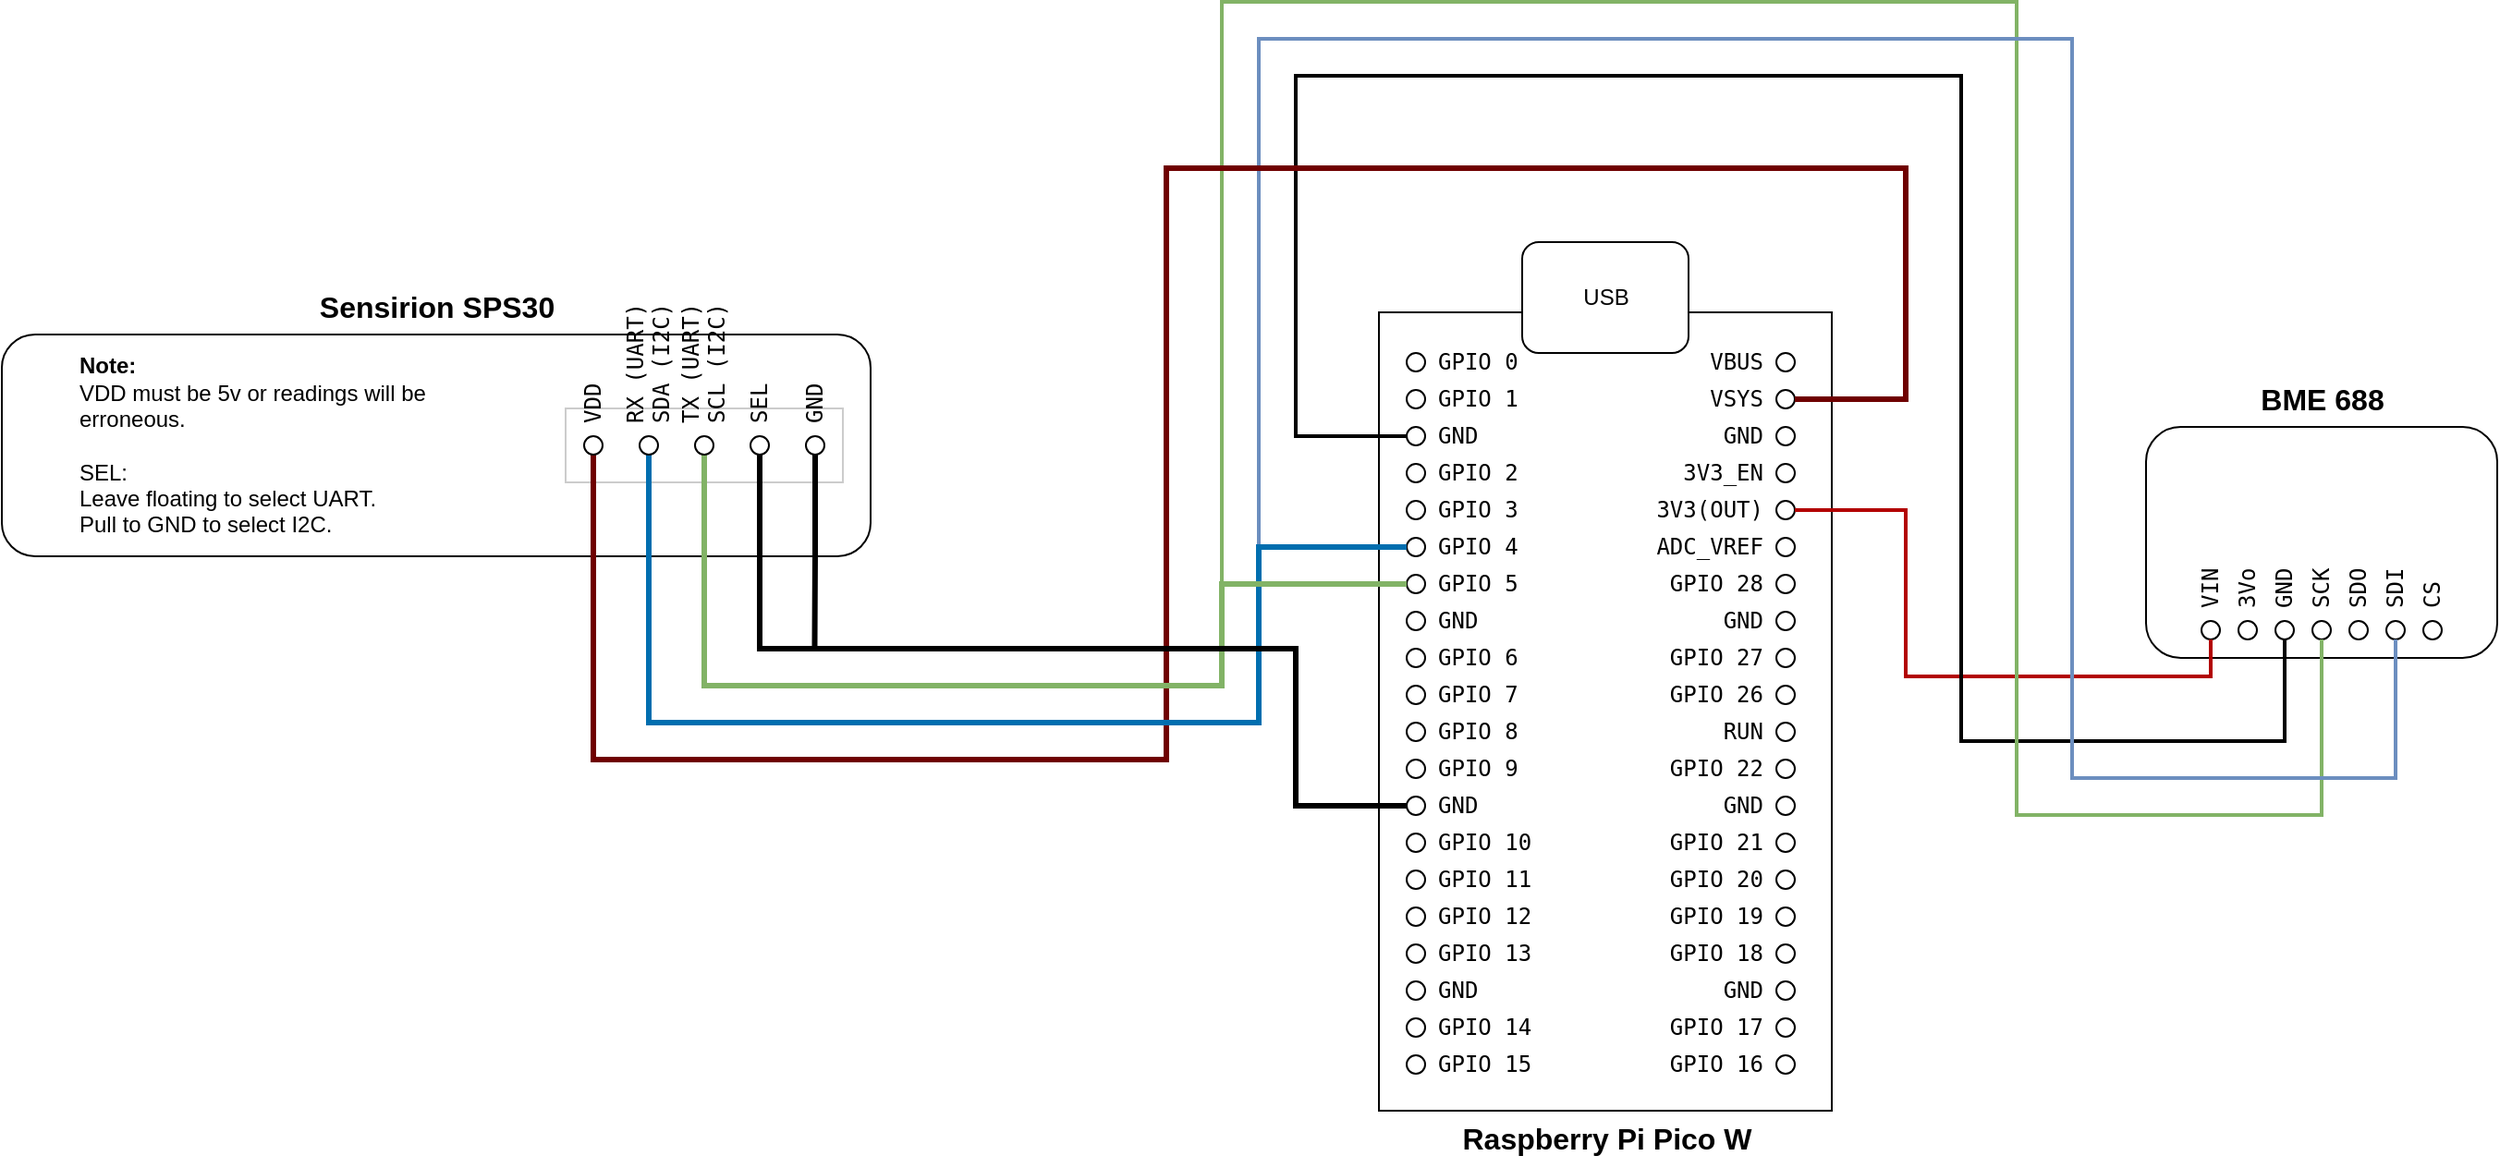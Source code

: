 <mxfile version="27.1.3">
  <diagram name="Page-1" id="WHWEttcTDqorawWi-thl">
    <mxGraphModel dx="1289" dy="287" grid="1" gridSize="10" guides="1" tooltips="1" connect="1" arrows="1" fold="1" page="1" pageScale="1" pageWidth="850" pageHeight="1100" math="0" shadow="0">
      <root>
        <mxCell id="0" />
        <mxCell id="1" parent="0" />
        <mxCell id="CtdDcEWlySGF2xL_cZ8v-1" value="" style="rounded=0;whiteSpace=wrap;html=1;" vertex="1" parent="1">
          <mxGeometry x="335" y="348" width="245" height="432" as="geometry" />
        </mxCell>
        <mxCell id="CtdDcEWlySGF2xL_cZ8v-3" value="&lt;pre style=&quot;padding-left: 15px;&quot;&gt;&lt;font&gt;GPIO 0&lt;/font&gt;&lt;/pre&gt;" style="ellipse;whiteSpace=wrap;html=1;aspect=fixed;align=left;" vertex="1" parent="1">
          <mxGeometry x="350" y="370" width="10" height="10" as="geometry" />
        </mxCell>
        <mxCell id="CtdDcEWlySGF2xL_cZ8v-4" value="&lt;pre style=&quot;padding-left: 15px;&quot;&gt;&lt;font&gt;GPIO 1&lt;/font&gt;&lt;/pre&gt;" style="ellipse;whiteSpace=wrap;html=1;aspect=fixed;align=left;" vertex="1" parent="1">
          <mxGeometry x="350" y="390" width="10" height="10" as="geometry" />
        </mxCell>
        <mxCell id="CtdDcEWlySGF2xL_cZ8v-5" value="&lt;pre style=&quot;padding-left: 15px;&quot;&gt;&lt;font&gt;GND&lt;/font&gt;&lt;/pre&gt;" style="ellipse;whiteSpace=wrap;html=1;aspect=fixed;align=left;" vertex="1" parent="1">
          <mxGeometry x="350" y="410" width="10" height="10" as="geometry" />
        </mxCell>
        <mxCell id="CtdDcEWlySGF2xL_cZ8v-6" value="&lt;pre style=&quot;padding-left: 15px;&quot;&gt;&lt;font&gt;GPIO 2&lt;/font&gt;&lt;/pre&gt;" style="ellipse;whiteSpace=wrap;html=1;aspect=fixed;align=left;" vertex="1" parent="1">
          <mxGeometry x="350" y="430" width="10" height="10" as="geometry" />
        </mxCell>
        <mxCell id="CtdDcEWlySGF2xL_cZ8v-7" value="&lt;pre style=&quot;padding-left: 15px;&quot;&gt;&lt;font&gt;GPIO 3&lt;/font&gt;&lt;/pre&gt;" style="ellipse;whiteSpace=wrap;html=1;aspect=fixed;align=left;" vertex="1" parent="1">
          <mxGeometry x="350" y="450" width="10" height="10" as="geometry" />
        </mxCell>
        <mxCell id="CtdDcEWlySGF2xL_cZ8v-8" value="&lt;pre style=&quot;padding-left: 15px;&quot;&gt;&lt;font&gt;GPIO 4&lt;/font&gt;&lt;/pre&gt;" style="ellipse;whiteSpace=wrap;html=1;aspect=fixed;align=left;" vertex="1" parent="1">
          <mxGeometry x="350" y="470" width="10" height="10" as="geometry" />
        </mxCell>
        <mxCell id="CtdDcEWlySGF2xL_cZ8v-9" value="&lt;pre style=&quot;padding-left: 15px;&quot;&gt;&lt;font&gt;GPIO 5&lt;/font&gt;&lt;/pre&gt;" style="ellipse;whiteSpace=wrap;html=1;aspect=fixed;align=left;" vertex="1" parent="1">
          <mxGeometry x="350" y="490" width="10" height="10" as="geometry" />
        </mxCell>
        <mxCell id="CtdDcEWlySGF2xL_cZ8v-13" value="&lt;pre style=&quot;padding-left: 0px; padding-right: 15px;&quot;&gt;&lt;font&gt;VBUS&lt;/font&gt;&lt;/pre&gt;" style="ellipse;whiteSpace=wrap;html=1;aspect=fixed;align=right;" vertex="1" parent="1">
          <mxGeometry x="550" y="370" width="10" height="10" as="geometry" />
        </mxCell>
        <mxCell id="CtdDcEWlySGF2xL_cZ8v-14" value="&lt;pre style=&quot;padding-left: 0px; padding-right: 15px;&quot;&gt;&lt;font&gt;VSYS&lt;/font&gt;&lt;/pre&gt;" style="ellipse;whiteSpace=wrap;html=1;aspect=fixed;align=right;" vertex="1" parent="1">
          <mxGeometry x="550" y="390" width="10" height="10" as="geometry" />
        </mxCell>
        <mxCell id="CtdDcEWlySGF2xL_cZ8v-16" value="&lt;pre style=&quot;padding-left: 0px; padding-right: 15px;&quot;&gt;&lt;font&gt;GND&lt;/font&gt;&lt;/pre&gt;" style="ellipse;whiteSpace=wrap;html=1;aspect=fixed;align=right;" vertex="1" parent="1">
          <mxGeometry x="550" y="410" width="10" height="10" as="geometry" />
        </mxCell>
        <mxCell id="CtdDcEWlySGF2xL_cZ8v-17" value="&lt;pre style=&quot;padding-left: 0px; padding-right: 15px;&quot;&gt;&lt;font&gt;3V3(OUT)&lt;/font&gt;&lt;/pre&gt;" style="ellipse;whiteSpace=wrap;html=1;aspect=fixed;align=right;" vertex="1" parent="1">
          <mxGeometry x="550" y="450" width="10" height="10" as="geometry" />
        </mxCell>
        <mxCell id="CtdDcEWlySGF2xL_cZ8v-18" value="&lt;pre style=&quot;padding-left: 0px; padding-right: 15px;&quot;&gt;&lt;font&gt;3V3_EN&lt;/font&gt;&lt;/pre&gt;" style="ellipse;whiteSpace=wrap;html=1;aspect=fixed;align=right;" vertex="1" parent="1">
          <mxGeometry x="550" y="430" width="10" height="10" as="geometry" />
        </mxCell>
        <mxCell id="CtdDcEWlySGF2xL_cZ8v-22" value="&lt;pre style=&quot;padding-left: 15px;&quot;&gt;&lt;font&gt;GND&lt;/font&gt;&lt;/pre&gt;" style="ellipse;whiteSpace=wrap;html=1;aspect=fixed;align=left;" vertex="1" parent="1">
          <mxGeometry x="350" y="510" width="10" height="10" as="geometry" />
        </mxCell>
        <mxCell id="CtdDcEWlySGF2xL_cZ8v-23" value="&lt;pre style=&quot;padding-left: 15px;&quot;&gt;&lt;font&gt;GPIO 6&lt;/font&gt;&lt;/pre&gt;" style="ellipse;whiteSpace=wrap;html=1;aspect=fixed;align=left;" vertex="1" parent="1">
          <mxGeometry x="350" y="530" width="10" height="10" as="geometry" />
        </mxCell>
        <mxCell id="CtdDcEWlySGF2xL_cZ8v-24" value="&lt;pre style=&quot;padding-left: 15px;&quot;&gt;&lt;font&gt;GPIO 7&lt;/font&gt;&lt;/pre&gt;" style="ellipse;whiteSpace=wrap;html=1;aspect=fixed;align=left;" vertex="1" parent="1">
          <mxGeometry x="350" y="550" width="10" height="10" as="geometry" />
        </mxCell>
        <mxCell id="CtdDcEWlySGF2xL_cZ8v-25" value="&lt;pre style=&quot;padding-left: 15px;&quot;&gt;&lt;font&gt;GPIO 8&lt;/font&gt;&lt;/pre&gt;" style="ellipse;whiteSpace=wrap;html=1;aspect=fixed;align=left;" vertex="1" parent="1">
          <mxGeometry x="350" y="570" width="10" height="10" as="geometry" />
        </mxCell>
        <mxCell id="CtdDcEWlySGF2xL_cZ8v-26" value="&lt;pre style=&quot;padding-left: 15px;&quot;&gt;&lt;font&gt;GPIO 9&lt;/font&gt;&lt;/pre&gt;" style="ellipse;whiteSpace=wrap;html=1;aspect=fixed;align=left;" vertex="1" parent="1">
          <mxGeometry x="350" y="590" width="10" height="10" as="geometry" />
        </mxCell>
        <mxCell id="CtdDcEWlySGF2xL_cZ8v-27" value="&lt;pre style=&quot;padding-left: 15px;&quot;&gt;&lt;font&gt;GND&lt;/font&gt;&lt;/pre&gt;" style="ellipse;whiteSpace=wrap;html=1;aspect=fixed;align=left;" vertex="1" parent="1">
          <mxGeometry x="350" y="610" width="10" height="10" as="geometry" />
        </mxCell>
        <mxCell id="CtdDcEWlySGF2xL_cZ8v-28" value="&lt;pre style=&quot;padding-left: 15px;&quot;&gt;&lt;font&gt;GPIO 10&lt;/font&gt;&lt;/pre&gt;" style="ellipse;whiteSpace=wrap;html=1;aspect=fixed;align=left;" vertex="1" parent="1">
          <mxGeometry x="350" y="630" width="10" height="10" as="geometry" />
        </mxCell>
        <mxCell id="CtdDcEWlySGF2xL_cZ8v-29" value="&lt;pre style=&quot;padding-left: 15px;&quot;&gt;&lt;font&gt;GPIO 15&lt;/font&gt;&lt;/pre&gt;" style="ellipse;whiteSpace=wrap;html=1;aspect=fixed;align=left;" vertex="1" parent="1">
          <mxGeometry x="350" y="750" width="10" height="10" as="geometry" />
        </mxCell>
        <mxCell id="CtdDcEWlySGF2xL_cZ8v-30" value="&lt;pre style=&quot;padding-left: 15px;&quot;&gt;&lt;font&gt;GPIO 14&lt;/font&gt;&lt;/pre&gt;" style="ellipse;whiteSpace=wrap;html=1;aspect=fixed;align=left;" vertex="1" parent="1">
          <mxGeometry x="350" y="730" width="10" height="10" as="geometry" />
        </mxCell>
        <mxCell id="CtdDcEWlySGF2xL_cZ8v-31" value="&lt;pre style=&quot;padding-left: 15px;&quot;&gt;&lt;font&gt;GND&lt;/font&gt;&lt;/pre&gt;" style="ellipse;whiteSpace=wrap;html=1;aspect=fixed;align=left;" vertex="1" parent="1">
          <mxGeometry x="350" y="710" width="10" height="10" as="geometry" />
        </mxCell>
        <mxCell id="CtdDcEWlySGF2xL_cZ8v-32" value="&lt;pre style=&quot;padding-left: 15px;&quot;&gt;&lt;font&gt;GPIO 13&lt;/font&gt;&lt;/pre&gt;" style="ellipse;whiteSpace=wrap;html=1;aspect=fixed;align=left;" vertex="1" parent="1">
          <mxGeometry x="350" y="690" width="10" height="10" as="geometry" />
        </mxCell>
        <mxCell id="CtdDcEWlySGF2xL_cZ8v-33" value="&lt;pre style=&quot;padding-left: 15px;&quot;&gt;&lt;font&gt;GPIO 12&lt;/font&gt;&lt;/pre&gt;" style="ellipse;whiteSpace=wrap;html=1;aspect=fixed;align=left;" vertex="1" parent="1">
          <mxGeometry x="350" y="670" width="10" height="10" as="geometry" />
        </mxCell>
        <mxCell id="CtdDcEWlySGF2xL_cZ8v-34" value="&lt;pre style=&quot;padding-left: 15px;&quot;&gt;&lt;font&gt;GPIO 11&lt;/font&gt;&lt;/pre&gt;" style="ellipse;whiteSpace=wrap;html=1;aspect=fixed;align=left;" vertex="1" parent="1">
          <mxGeometry x="350" y="650" width="10" height="10" as="geometry" />
        </mxCell>
        <mxCell id="CtdDcEWlySGF2xL_cZ8v-37" value="&lt;pre style=&quot;padding-left: 0px; padding-right: 15px;&quot;&gt;&lt;font&gt;ADC_VREF&lt;/font&gt;&lt;/pre&gt;" style="ellipse;whiteSpace=wrap;html=1;aspect=fixed;align=right;" vertex="1" parent="1">
          <mxGeometry x="550" y="470" width="10" height="10" as="geometry" />
        </mxCell>
        <mxCell id="CtdDcEWlySGF2xL_cZ8v-38" value="&lt;pre style=&quot;padding-left: 0px; padding-right: 15px;&quot;&gt;&lt;font&gt;GPIO 28&lt;/font&gt;&lt;/pre&gt;" style="ellipse;whiteSpace=wrap;html=1;aspect=fixed;align=right;" vertex="1" parent="1">
          <mxGeometry x="550" y="490" width="10" height="10" as="geometry" />
        </mxCell>
        <mxCell id="CtdDcEWlySGF2xL_cZ8v-39" value="&lt;pre style=&quot;padding-left: 0px; padding-right: 15px;&quot;&gt;&lt;font&gt;GND&lt;/font&gt;&lt;/pre&gt;" style="ellipse;whiteSpace=wrap;html=1;aspect=fixed;align=right;" vertex="1" parent="1">
          <mxGeometry x="550" y="510" width="10" height="10" as="geometry" />
        </mxCell>
        <mxCell id="CtdDcEWlySGF2xL_cZ8v-40" value="&lt;pre style=&quot;padding-left: 0px; padding-right: 15px;&quot;&gt;&lt;font&gt;GND&lt;/font&gt;&lt;/pre&gt;" style="ellipse;whiteSpace=wrap;html=1;aspect=fixed;align=right;" vertex="1" parent="1">
          <mxGeometry x="550" y="610" width="10" height="10" as="geometry" />
        </mxCell>
        <mxCell id="CtdDcEWlySGF2xL_cZ8v-41" value="&lt;pre style=&quot;padding-left: 0px; padding-right: 15px;&quot;&gt;&lt;font&gt;GPIO 22&lt;/font&gt;&lt;/pre&gt;" style="ellipse;whiteSpace=wrap;html=1;aspect=fixed;align=right;" vertex="1" parent="1">
          <mxGeometry x="550" y="590" width="10" height="10" as="geometry" />
        </mxCell>
        <mxCell id="CtdDcEWlySGF2xL_cZ8v-42" value="&lt;pre style=&quot;padding-left: 0px; padding-right: 15px;&quot;&gt;&lt;font&gt;RUN&lt;/font&gt;&lt;/pre&gt;" style="ellipse;whiteSpace=wrap;html=1;aspect=fixed;align=right;" vertex="1" parent="1">
          <mxGeometry x="550" y="570" width="10" height="10" as="geometry" />
        </mxCell>
        <mxCell id="CtdDcEWlySGF2xL_cZ8v-43" value="&lt;pre style=&quot;padding-left: 0px; padding-right: 15px;&quot;&gt;&lt;font&gt;GPIO 26&lt;/font&gt;&lt;/pre&gt;" style="ellipse;whiteSpace=wrap;html=1;aspect=fixed;align=right;" vertex="1" parent="1">
          <mxGeometry x="550" y="550" width="10" height="10" as="geometry" />
        </mxCell>
        <mxCell id="CtdDcEWlySGF2xL_cZ8v-44" value="&lt;pre style=&quot;padding-left: 0px; padding-right: 15px;&quot;&gt;&lt;font&gt;GPIO 27&lt;/font&gt;&lt;/pre&gt;" style="ellipse;whiteSpace=wrap;html=1;aspect=fixed;align=right;" vertex="1" parent="1">
          <mxGeometry x="550" y="530" width="10" height="10" as="geometry" />
        </mxCell>
        <mxCell id="CtdDcEWlySGF2xL_cZ8v-46" value="&lt;pre style=&quot;padding-left: 0px; padding-right: 15px;&quot;&gt;&lt;font&gt;GND&lt;/font&gt;&lt;/pre&gt;" style="ellipse;whiteSpace=wrap;html=1;aspect=fixed;align=right;" vertex="1" parent="1">
          <mxGeometry x="550" y="710" width="10" height="10" as="geometry" />
        </mxCell>
        <mxCell id="CtdDcEWlySGF2xL_cZ8v-48" value="&lt;pre style=&quot;padding-left: 0px; padding-right: 15px;&quot;&gt;&lt;font&gt;GPIO 20&lt;/font&gt;&lt;/pre&gt;" style="ellipse;whiteSpace=wrap;html=1;aspect=fixed;align=right;" vertex="1" parent="1">
          <mxGeometry x="550" y="650" width="10" height="10" as="geometry" />
        </mxCell>
        <mxCell id="CtdDcEWlySGF2xL_cZ8v-49" value="&lt;pre style=&quot;padding-left: 0px; padding-right: 15px;&quot;&gt;&lt;font&gt;GPIO 19&lt;/font&gt;&lt;/pre&gt;" style="ellipse;whiteSpace=wrap;html=1;aspect=fixed;align=right;" vertex="1" parent="1">
          <mxGeometry x="550" y="670" width="10" height="10" as="geometry" />
        </mxCell>
        <mxCell id="CtdDcEWlySGF2xL_cZ8v-50" value="&lt;pre style=&quot;padding-left: 0px; padding-right: 15px;&quot;&gt;&lt;font&gt;GPIO 21&lt;/font&gt;&lt;/pre&gt;" style="ellipse;whiteSpace=wrap;html=1;aspect=fixed;align=right;" vertex="1" parent="1">
          <mxGeometry x="550" y="630" width="10" height="10" as="geometry" />
        </mxCell>
        <mxCell id="CtdDcEWlySGF2xL_cZ8v-54" value="&lt;pre style=&quot;padding-left: 0px; padding-right: 15px;&quot;&gt;&lt;font&gt;GPIO 18&lt;/font&gt;&lt;/pre&gt;" style="ellipse;whiteSpace=wrap;html=1;aspect=fixed;align=right;" vertex="1" parent="1">
          <mxGeometry x="550" y="690" width="10" height="10" as="geometry" />
        </mxCell>
        <mxCell id="CtdDcEWlySGF2xL_cZ8v-56" value="&lt;pre style=&quot;padding-left: 0px; padding-right: 15px;&quot;&gt;&lt;font&gt;GPIO 16&lt;/font&gt;&lt;/pre&gt;" style="ellipse;whiteSpace=wrap;html=1;aspect=fixed;align=right;" vertex="1" parent="1">
          <mxGeometry x="550" y="750" width="10" height="10" as="geometry" />
        </mxCell>
        <mxCell id="CtdDcEWlySGF2xL_cZ8v-57" value="&lt;pre style=&quot;padding-left: 0px; padding-right: 15px;&quot;&gt;&lt;font&gt;GPIO 17&lt;/font&gt;&lt;/pre&gt;" style="ellipse;whiteSpace=wrap;html=1;aspect=fixed;align=right;" vertex="1" parent="1">
          <mxGeometry x="550" y="730" width="10" height="10" as="geometry" />
        </mxCell>
        <mxCell id="CtdDcEWlySGF2xL_cZ8v-58" value="USB" style="rounded=1;whiteSpace=wrap;html=1;" vertex="1" parent="1">
          <mxGeometry x="412.5" y="310" width="90" height="60" as="geometry" />
        </mxCell>
        <mxCell id="CtdDcEWlySGF2xL_cZ8v-73" value="" style="group" vertex="1" connectable="0" parent="1">
          <mxGeometry x="750" y="410" width="190" height="125" as="geometry" />
        </mxCell>
        <mxCell id="CtdDcEWlySGF2xL_cZ8v-59" value="&lt;div style=&quot;margin-top: 0px; margin-bottom: 50px;&quot;&gt;&lt;br&gt;&lt;/div&gt;" style="rounded=1;whiteSpace=wrap;html=1;" vertex="1" parent="CtdDcEWlySGF2xL_cZ8v-73">
          <mxGeometry width="190" height="125" as="geometry" />
        </mxCell>
        <mxCell id="CtdDcEWlySGF2xL_cZ8v-60" value="&lt;pre style=&quot;padding-left: 15px;&quot;&gt;&lt;font&gt;VIN&lt;/font&gt;&lt;/pre&gt;" style="ellipse;whiteSpace=wrap;html=1;aspect=fixed;align=left;rotation=-90;" vertex="1" parent="CtdDcEWlySGF2xL_cZ8v-73">
          <mxGeometry x="30" y="105" width="10" height="10" as="geometry" />
        </mxCell>
        <mxCell id="CtdDcEWlySGF2xL_cZ8v-62" value="&lt;pre style=&quot;padding-left: 15px;&quot;&gt;&lt;font&gt;3Vo&lt;/font&gt;&lt;/pre&gt;" style="ellipse;whiteSpace=wrap;html=1;aspect=fixed;align=left;rotation=-90;" vertex="1" parent="CtdDcEWlySGF2xL_cZ8v-73">
          <mxGeometry x="50" y="105" width="10" height="10" as="geometry" />
        </mxCell>
        <mxCell id="CtdDcEWlySGF2xL_cZ8v-63" value="&lt;pre style=&quot;padding-left: 15px;&quot;&gt;&lt;font&gt;SCK&lt;/font&gt;&lt;/pre&gt;" style="ellipse;whiteSpace=wrap;html=1;aspect=fixed;align=left;rotation=-90;" vertex="1" parent="CtdDcEWlySGF2xL_cZ8v-73">
          <mxGeometry x="90" y="105" width="10" height="10" as="geometry" />
        </mxCell>
        <mxCell id="CtdDcEWlySGF2xL_cZ8v-64" value="&lt;pre style=&quot;padding-left: 15px;&quot;&gt;&lt;font&gt;GND&lt;/font&gt;&lt;/pre&gt;" style="ellipse;whiteSpace=wrap;html=1;aspect=fixed;align=left;rotation=-90;" vertex="1" parent="CtdDcEWlySGF2xL_cZ8v-73">
          <mxGeometry x="70" y="105" width="10" height="10" as="geometry" />
        </mxCell>
        <mxCell id="CtdDcEWlySGF2xL_cZ8v-68" value="&lt;pre style=&quot;padding-left: 15px;&quot;&gt;&lt;font&gt;CS&lt;/font&gt;&lt;/pre&gt;" style="ellipse;whiteSpace=wrap;html=1;aspect=fixed;align=left;rotation=-90;" vertex="1" parent="CtdDcEWlySGF2xL_cZ8v-73">
          <mxGeometry x="150" y="105" width="10" height="10" as="geometry" />
        </mxCell>
        <mxCell id="CtdDcEWlySGF2xL_cZ8v-69" value="&lt;pre style=&quot;padding-left: 15px;&quot;&gt;&lt;font&gt;SDI&lt;/font&gt;&lt;/pre&gt;" style="ellipse;whiteSpace=wrap;html=1;aspect=fixed;align=left;rotation=-90;" vertex="1" parent="CtdDcEWlySGF2xL_cZ8v-73">
          <mxGeometry x="130" y="105" width="10" height="10" as="geometry" />
        </mxCell>
        <mxCell id="CtdDcEWlySGF2xL_cZ8v-70" value="&lt;pre style=&quot;padding-left: 15px;&quot;&gt;&lt;font&gt;SDO&lt;/font&gt;&lt;/pre&gt;" style="ellipse;whiteSpace=wrap;html=1;aspect=fixed;align=left;rotation=-90;" vertex="1" parent="CtdDcEWlySGF2xL_cZ8v-73">
          <mxGeometry x="110" y="105" width="10" height="10" as="geometry" />
        </mxCell>
        <mxCell id="CtdDcEWlySGF2xL_cZ8v-74" style="edgeStyle=orthogonalEdgeStyle;rounded=0;orthogonalLoop=1;jettySize=auto;html=1;exitX=0;exitY=0.5;exitDx=0;exitDy=0;entryX=1;entryY=0.5;entryDx=0;entryDy=0;endArrow=none;startFill=0;fillColor=#e51400;strokeColor=#B20000;strokeWidth=2;" edge="1" parent="1" source="CtdDcEWlySGF2xL_cZ8v-60" target="CtdDcEWlySGF2xL_cZ8v-17">
          <mxGeometry relative="1" as="geometry">
            <Array as="points">
              <mxPoint x="785" y="545" />
              <mxPoint x="620" y="545" />
              <mxPoint x="620" y="455" />
            </Array>
          </mxGeometry>
        </mxCell>
        <mxCell id="CtdDcEWlySGF2xL_cZ8v-76" style="edgeStyle=orthogonalEdgeStyle;rounded=0;orthogonalLoop=1;jettySize=auto;html=1;exitX=0;exitY=0.5;exitDx=0;exitDy=0;entryX=0;entryY=0.5;entryDx=0;entryDy=0;strokeWidth=2;endArrow=none;startFill=0;" edge="1" parent="1" source="CtdDcEWlySGF2xL_cZ8v-64" target="CtdDcEWlySGF2xL_cZ8v-5">
          <mxGeometry relative="1" as="geometry">
            <Array as="points">
              <mxPoint x="825" y="580" />
              <mxPoint x="650" y="580" />
              <mxPoint x="650" y="220" />
              <mxPoint x="290" y="220" />
              <mxPoint x="290" y="415" />
            </Array>
          </mxGeometry>
        </mxCell>
        <mxCell id="CtdDcEWlySGF2xL_cZ8v-79" style="edgeStyle=orthogonalEdgeStyle;rounded=0;orthogonalLoop=1;jettySize=auto;html=1;exitX=0;exitY=0.5;exitDx=0;exitDy=0;entryX=0;entryY=0.5;entryDx=0;entryDy=0;endArrow=none;startFill=0;strokeWidth=2;fillColor=#d5e8d4;strokeColor=#82b366;" edge="1" parent="1" source="CtdDcEWlySGF2xL_cZ8v-63" target="CtdDcEWlySGF2xL_cZ8v-9">
          <mxGeometry relative="1" as="geometry">
            <Array as="points">
              <mxPoint x="845" y="620" />
              <mxPoint x="680" y="620" />
              <mxPoint x="680" y="180" />
              <mxPoint x="250" y="180" />
              <mxPoint x="250" y="495" />
            </Array>
          </mxGeometry>
        </mxCell>
        <mxCell id="CtdDcEWlySGF2xL_cZ8v-80" style="edgeStyle=orthogonalEdgeStyle;rounded=0;orthogonalLoop=1;jettySize=auto;html=1;exitX=0;exitY=0.5;exitDx=0;exitDy=0;entryX=0;entryY=0.5;entryDx=0;entryDy=0;strokeWidth=2;endArrow=none;startFill=0;fillColor=#dae8fc;strokeColor=#6c8ebf;" edge="1" parent="1" source="CtdDcEWlySGF2xL_cZ8v-69" target="CtdDcEWlySGF2xL_cZ8v-8">
          <mxGeometry relative="1" as="geometry">
            <Array as="points">
              <mxPoint x="885" y="600" />
              <mxPoint x="710" y="600" />
              <mxPoint x="710" y="200" />
              <mxPoint x="270" y="200" />
              <mxPoint x="270" y="475" />
            </Array>
          </mxGeometry>
        </mxCell>
        <mxCell id="CtdDcEWlySGF2xL_cZ8v-81" value="" style="rounded=1;whiteSpace=wrap;html=1;" vertex="1" parent="1">
          <mxGeometry x="-410" y="360" width="470" height="120" as="geometry" />
        </mxCell>
        <mxCell id="CtdDcEWlySGF2xL_cZ8v-82" value="" style="rounded=0;whiteSpace=wrap;html=1;fillColor=none;opacity=20;glass=0;shadow=0;" vertex="1" parent="1">
          <mxGeometry x="-105" y="400" width="150" height="40" as="geometry" />
        </mxCell>
        <mxCell id="CtdDcEWlySGF2xL_cZ8v-95" style="edgeStyle=orthogonalEdgeStyle;rounded=0;orthogonalLoop=1;jettySize=auto;html=1;exitX=0;exitY=0.5;exitDx=0;exitDy=0;entryX=1;entryY=0.5;entryDx=0;entryDy=0;endArrow=none;startFill=0;strokeWidth=3;fillColor=#a20025;strokeColor=#6F0000;" edge="1" parent="1" source="CtdDcEWlySGF2xL_cZ8v-83" target="CtdDcEWlySGF2xL_cZ8v-14">
          <mxGeometry relative="1" as="geometry">
            <Array as="points">
              <mxPoint x="-90" y="590" />
              <mxPoint x="220" y="590" />
              <mxPoint x="220" y="270" />
              <mxPoint x="620" y="270" />
              <mxPoint x="620" y="395" />
            </Array>
          </mxGeometry>
        </mxCell>
        <mxCell id="CtdDcEWlySGF2xL_cZ8v-83" value="&lt;pre style=&quot;padding-left: 15px;&quot;&gt;&lt;font&gt;VDD&lt;/font&gt;&lt;/pre&gt;" style="ellipse;whiteSpace=wrap;html=1;aspect=fixed;align=left;rotation=-90;" vertex="1" parent="1">
          <mxGeometry x="-95" y="415" width="10" height="10" as="geometry" />
        </mxCell>
        <mxCell id="CtdDcEWlySGF2xL_cZ8v-96" style="edgeStyle=orthogonalEdgeStyle;rounded=0;orthogonalLoop=1;jettySize=auto;html=1;exitX=0;exitY=0.5;exitDx=0;exitDy=0;entryX=0;entryY=0.5;entryDx=0;entryDy=0;endArrow=none;startFill=0;strokeWidth=3;fillColor=#1ba1e2;strokeColor=#006EAF;" edge="1" parent="1" source="CtdDcEWlySGF2xL_cZ8v-84" target="CtdDcEWlySGF2xL_cZ8v-8">
          <mxGeometry relative="1" as="geometry">
            <Array as="points">
              <mxPoint x="-60" y="570" />
              <mxPoint x="270" y="570" />
              <mxPoint x="270" y="475" />
            </Array>
          </mxGeometry>
        </mxCell>
        <mxCell id="CtdDcEWlySGF2xL_cZ8v-84" value="&lt;div style=&quot;line-height: 10%;&quot;&gt;&lt;pre style=&quot;padding-left: 15px;&quot;&gt;&lt;font&gt;RX (UART)&lt;/font&gt;&lt;/pre&gt;&lt;pre style=&quot;padding-left: 15px;&quot;&gt;&lt;font&gt;SDA (I2C)&lt;/font&gt;&lt;/pre&gt;&lt;/div&gt;" style="ellipse;whiteSpace=wrap;html=1;aspect=fixed;align=left;rotation=-90;" vertex="1" parent="1">
          <mxGeometry x="-65" y="415" width="10" height="10" as="geometry" />
        </mxCell>
        <mxCell id="CtdDcEWlySGF2xL_cZ8v-97" style="edgeStyle=orthogonalEdgeStyle;rounded=0;orthogonalLoop=1;jettySize=auto;html=1;exitX=0;exitY=0.5;exitDx=0;exitDy=0;entryX=0;entryY=0.5;entryDx=0;entryDy=0;endArrow=none;startFill=0;strokeWidth=3;fillColor=#d5e8d4;strokeColor=#82b366;" edge="1" parent="1" source="CtdDcEWlySGF2xL_cZ8v-85" target="CtdDcEWlySGF2xL_cZ8v-9">
          <mxGeometry relative="1" as="geometry">
            <Array as="points">
              <mxPoint x="-30" y="550" />
              <mxPoint x="250" y="550" />
              <mxPoint x="250" y="495" />
            </Array>
          </mxGeometry>
        </mxCell>
        <mxCell id="CtdDcEWlySGF2xL_cZ8v-85" value="&lt;div style=&quot;line-height: 10%;&quot;&gt;&lt;pre style=&quot;padding-left: 15px;&quot;&gt;TX (UART)&lt;/pre&gt;&lt;pre style=&quot;padding-left: 15px;&quot;&gt;SCL (I2C)&lt;/pre&gt;&lt;/div&gt;" style="ellipse;whiteSpace=wrap;html=1;aspect=fixed;align=left;rotation=-90;" vertex="1" parent="1">
          <mxGeometry x="-35" y="415" width="10" height="10" as="geometry" />
        </mxCell>
        <mxCell id="CtdDcEWlySGF2xL_cZ8v-98" style="edgeStyle=orthogonalEdgeStyle;rounded=0;orthogonalLoop=1;jettySize=auto;html=1;exitX=0;exitY=0.5;exitDx=0;exitDy=0;entryX=0;entryY=0.5;entryDx=0;entryDy=0;endArrow=none;startFill=0;strokeWidth=3;" edge="1" parent="1" source="CtdDcEWlySGF2xL_cZ8v-86" target="CtdDcEWlySGF2xL_cZ8v-27">
          <mxGeometry relative="1" as="geometry">
            <Array as="points">
              <mxPoint y="530" />
              <mxPoint x="290" y="530" />
              <mxPoint x="290" y="615" />
            </Array>
          </mxGeometry>
        </mxCell>
        <mxCell id="CtdDcEWlySGF2xL_cZ8v-86" value="&lt;div style=&quot;line-height: 10%;&quot;&gt;&lt;pre style=&quot;padding-left: 15px;&quot;&gt;SEL&lt;/pre&gt;&lt;/div&gt;" style="ellipse;whiteSpace=wrap;html=1;aspect=fixed;align=left;rotation=-90;" vertex="1" parent="1">
          <mxGeometry x="-5" y="415" width="10" height="10" as="geometry" />
        </mxCell>
        <mxCell id="CtdDcEWlySGF2xL_cZ8v-100" style="edgeStyle=orthogonalEdgeStyle;rounded=0;orthogonalLoop=1;jettySize=auto;html=1;exitX=0;exitY=0.5;exitDx=0;exitDy=0;strokeWidth=3;endArrow=none;startFill=0;" edge="1" parent="1" source="CtdDcEWlySGF2xL_cZ8v-87">
          <mxGeometry relative="1" as="geometry">
            <mxPoint x="29.737" y="530" as="targetPoint" />
          </mxGeometry>
        </mxCell>
        <mxCell id="CtdDcEWlySGF2xL_cZ8v-87" value="&lt;div style=&quot;line-height: 10%;&quot;&gt;&lt;pre style=&quot;padding-left: 15px;&quot;&gt;GND&lt;/pre&gt;&lt;/div&gt;" style="ellipse;whiteSpace=wrap;html=1;aspect=fixed;align=left;rotation=-90;" vertex="1" parent="1">
          <mxGeometry x="25" y="415" width="10" height="10" as="geometry" />
        </mxCell>
        <mxCell id="CtdDcEWlySGF2xL_cZ8v-88" value="&lt;b&gt;Note:&lt;/b&gt;&lt;div&gt;VDD must be 5v or readings will be erroneous.&lt;/div&gt;&lt;div&gt;&lt;br&gt;&lt;/div&gt;&lt;div&gt;SEL:&lt;/div&gt;&lt;div&gt;Leave floating to select UART.&lt;/div&gt;&lt;div&gt;Pull to GND to select I2C.&lt;/div&gt;" style="text;html=1;align=left;verticalAlign=middle;whiteSpace=wrap;rounded=0;" vertex="1" parent="1">
          <mxGeometry x="-370" y="370" width="210" height="100" as="geometry" />
        </mxCell>
        <mxCell id="CtdDcEWlySGF2xL_cZ8v-91" value="Sensirion SPS30" style="text;html=1;align=center;verticalAlign=middle;resizable=0;points=[];autosize=1;strokeColor=none;fillColor=none;fontStyle=1;fontSize=16;" vertex="1" parent="1">
          <mxGeometry x="-245" y="330" width="140" height="30" as="geometry" />
        </mxCell>
        <mxCell id="CtdDcEWlySGF2xL_cZ8v-92" value="Raspberry Pi Pico W" style="text;html=1;align=center;verticalAlign=middle;resizable=0;points=[];autosize=1;strokeColor=none;fillColor=none;fontStyle=1;fontSize=16;" vertex="1" parent="1">
          <mxGeometry x="372.5" y="780" width="170" height="30" as="geometry" />
        </mxCell>
        <mxCell id="CtdDcEWlySGF2xL_cZ8v-94" value="BME 688" style="text;html=1;align=center;verticalAlign=middle;resizable=0;points=[];autosize=1;strokeColor=none;fillColor=none;fontStyle=1;fontSize=16;" vertex="1" parent="1">
          <mxGeometry x="800" y="380" width="90" height="30" as="geometry" />
        </mxCell>
      </root>
    </mxGraphModel>
  </diagram>
</mxfile>
